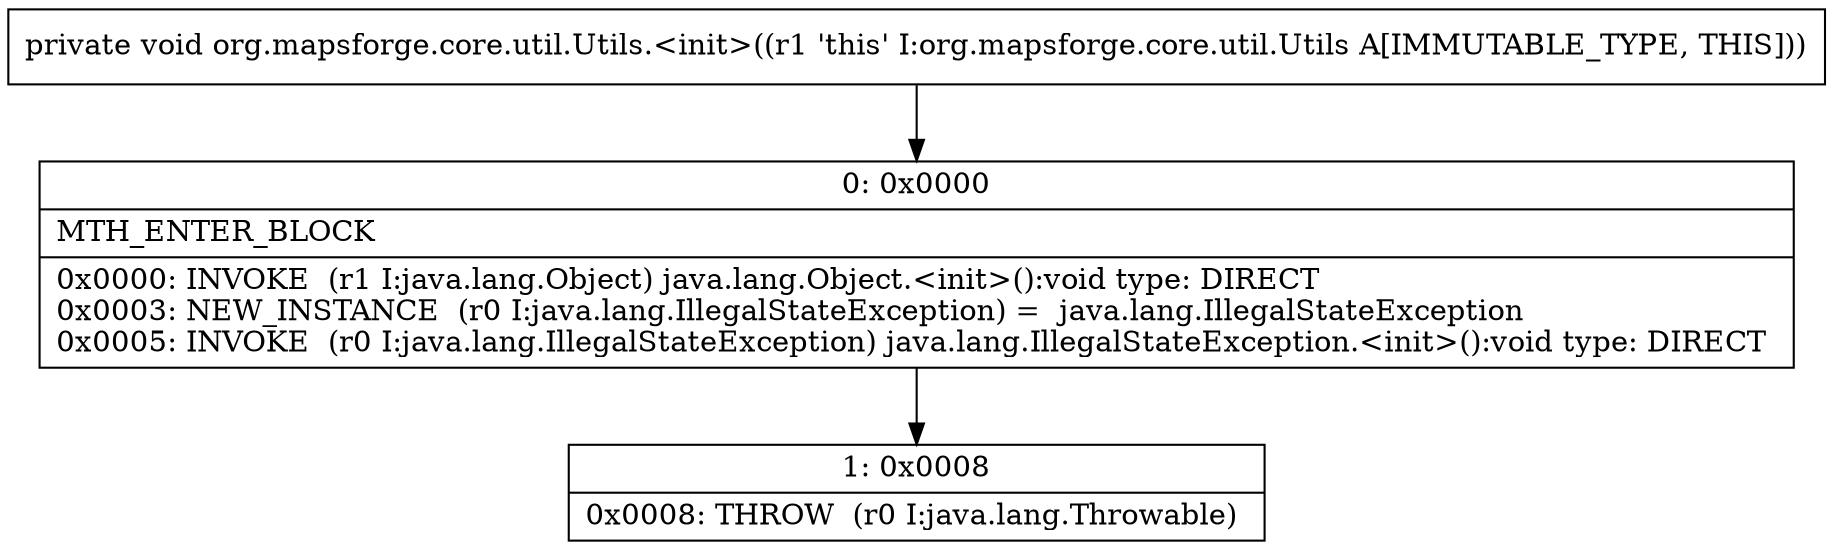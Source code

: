 digraph "CFG fororg.mapsforge.core.util.Utils.\<init\>()V" {
Node_0 [shape=record,label="{0\:\ 0x0000|MTH_ENTER_BLOCK\l|0x0000: INVOKE  (r1 I:java.lang.Object) java.lang.Object.\<init\>():void type: DIRECT \l0x0003: NEW_INSTANCE  (r0 I:java.lang.IllegalStateException) =  java.lang.IllegalStateException \l0x0005: INVOKE  (r0 I:java.lang.IllegalStateException) java.lang.IllegalStateException.\<init\>():void type: DIRECT \l}"];
Node_1 [shape=record,label="{1\:\ 0x0008|0x0008: THROW  (r0 I:java.lang.Throwable) \l}"];
MethodNode[shape=record,label="{private void org.mapsforge.core.util.Utils.\<init\>((r1 'this' I:org.mapsforge.core.util.Utils A[IMMUTABLE_TYPE, THIS])) }"];
MethodNode -> Node_0;
Node_0 -> Node_1;
}

